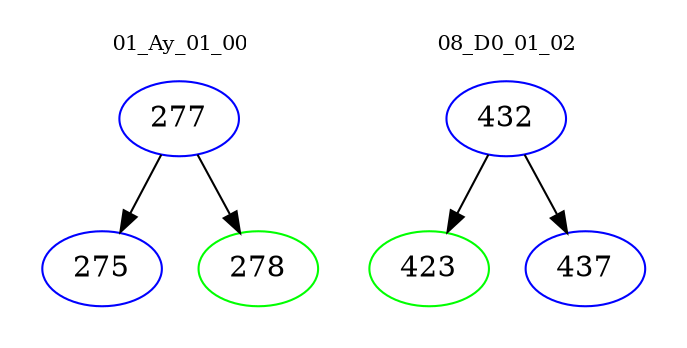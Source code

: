 digraph{
subgraph cluster_0 {
color = white
label = "01_Ay_01_00";
fontsize=10;
T0_277 [label="277", color="blue"]
T0_277 -> T0_275 [color="black"]
T0_275 [label="275", color="blue"]
T0_277 -> T0_278 [color="black"]
T0_278 [label="278", color="green"]
}
subgraph cluster_1 {
color = white
label = "08_D0_01_02";
fontsize=10;
T1_432 [label="432", color="blue"]
T1_432 -> T1_423 [color="black"]
T1_423 [label="423", color="green"]
T1_432 -> T1_437 [color="black"]
T1_437 [label="437", color="blue"]
}
}
